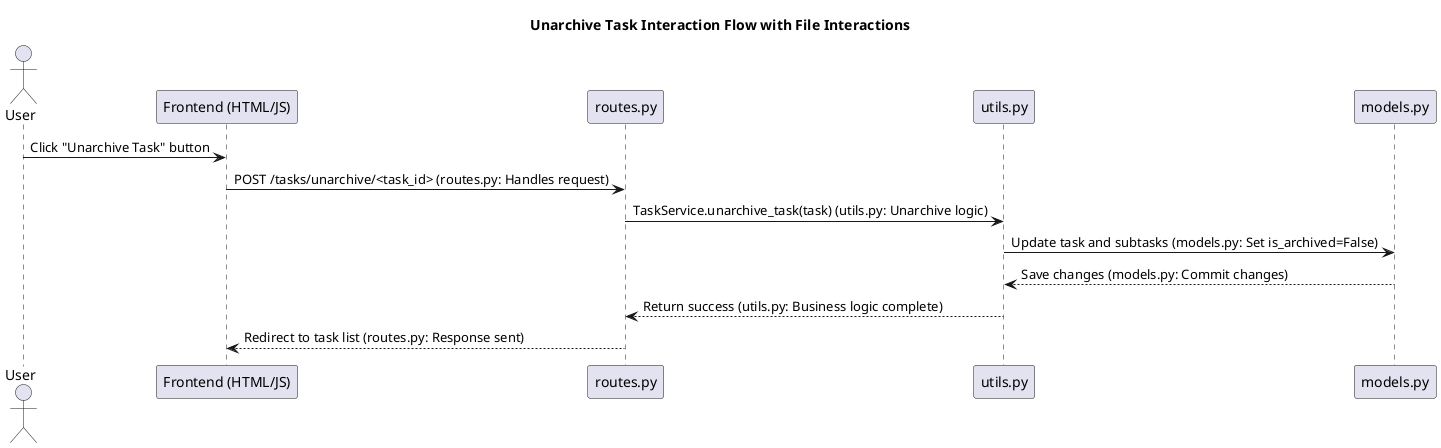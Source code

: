 @startuml
title Unarchive Task Interaction Flow with File Interactions

actor User
participant "Frontend (HTML/JS)" as Frontend
participant "routes.py" as Routes
participant "utils.py" as Service
participant "models.py" as Database

User -> Frontend : Click "Unarchive Task" button
Frontend -> Routes : POST /tasks/unarchive/<task_id> (routes.py: Handles request)
Routes -> Service : TaskService.unarchive_task(task) (utils.py: Unarchive logic)
Service -> Database : Update task and subtasks (models.py: Set is_archived=False)
Database --> Service : Save changes (models.py: Commit changes)
Service --> Routes : Return success (utils.py: Business logic complete)
Routes --> Frontend : Redirect to task list (routes.py: Response sent)
@enduml
